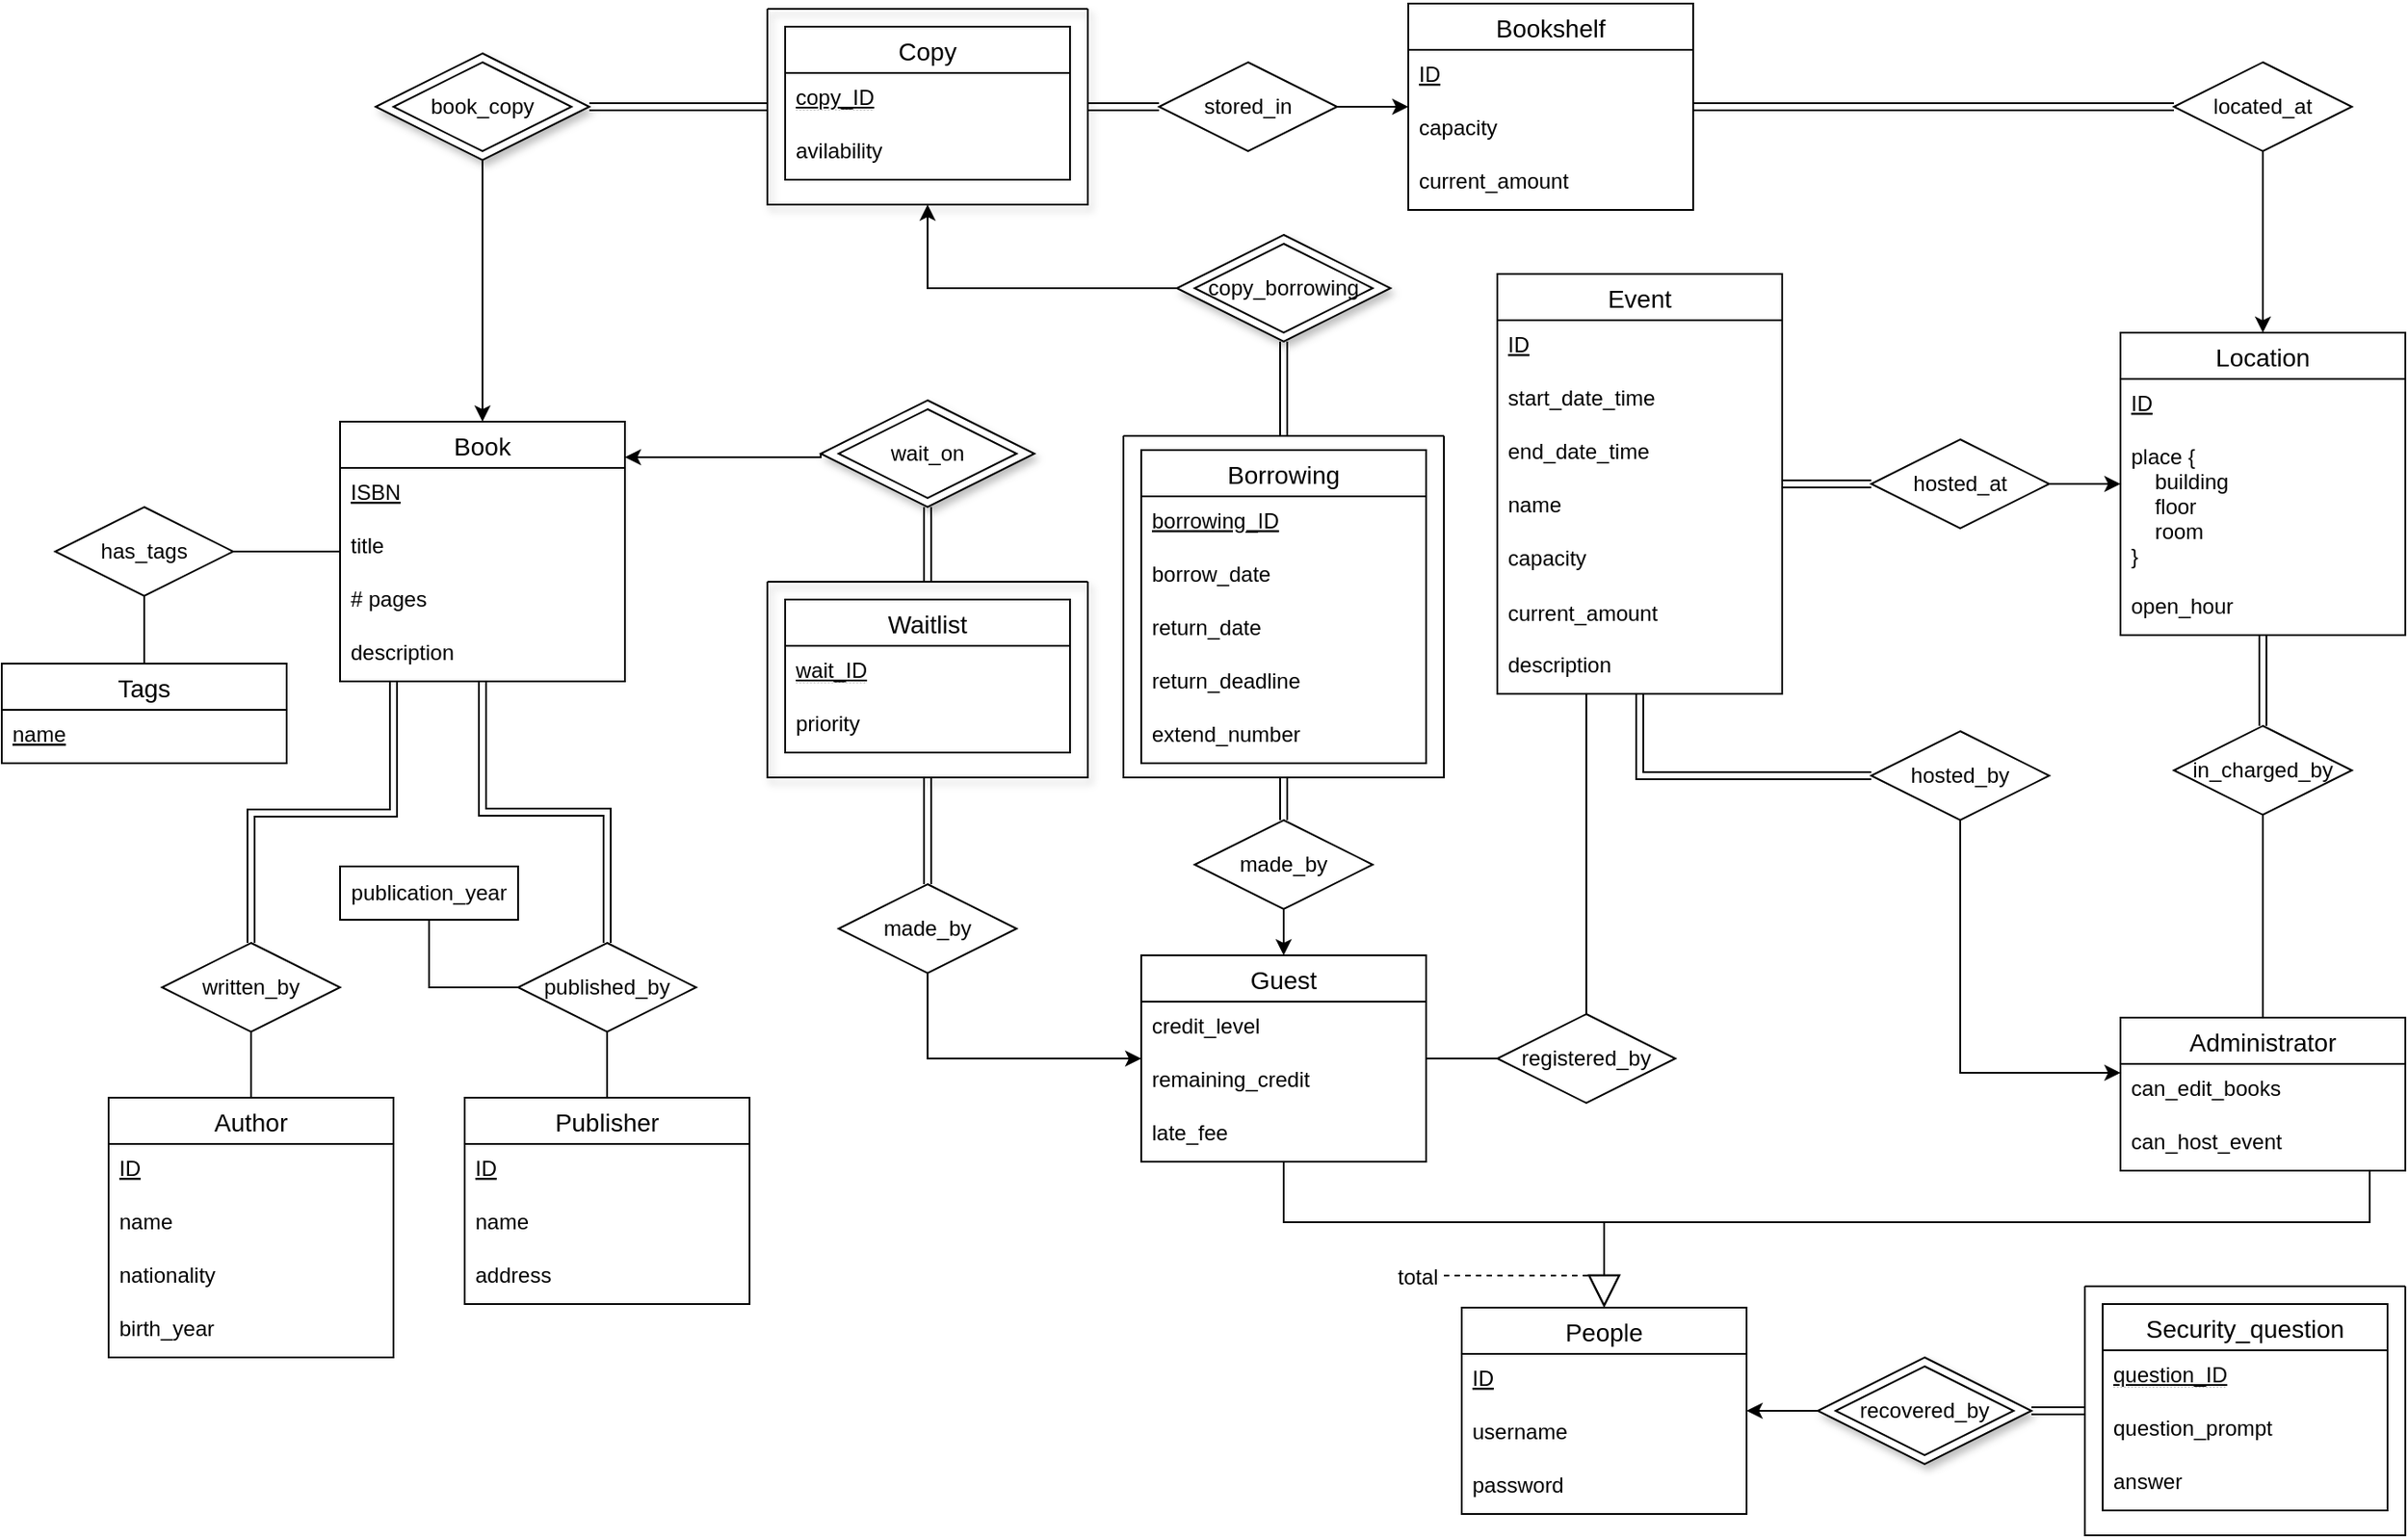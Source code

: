 <mxfile>
    <diagram id="R2lEEEUBdFMjLlhIrx00" name="Page-1">
        <mxGraphModel dx="2066" dy="820" grid="1" gridSize="10" guides="1" tooltips="1" connect="1" arrows="1" fold="1" page="1" pageScale="1" pageWidth="850" pageHeight="1100" math="0" shadow="0" extFonts="Permanent Marker^https://fonts.googleapis.com/css?family=Permanent+Marker">
            <root>
                <mxCell id="0"/>
                <mxCell id="1" parent="0"/>
                <mxCell id="3pUokIxNdo1e3XjNeTQa-15" value="" style="rhombus;whiteSpace=wrap;html=1;shadow=1;" parent="1" vertex="1">
                    <mxGeometry x="-30" y="298" width="120" height="60" as="geometry"/>
                </mxCell>
                <mxCell id="3pUokIxNdo1e3XjNeTQa-14" value="" style="rhombus;whiteSpace=wrap;html=1;shadow=1;" parent="1" vertex="1">
                    <mxGeometry x="170" y="205" width="120" height="60" as="geometry"/>
                </mxCell>
                <mxCell id="M0YwCfA4mjr5i9VfoFUj-1" value="Book" style="swimlane;fontStyle=0;childLayout=stackLayout;horizontal=1;startSize=26;horizontalStack=0;resizeParent=1;resizeParentMax=0;resizeLast=0;collapsible=1;marginBottom=0;align=center;fontSize=14;" parent="1" vertex="1">
                    <mxGeometry x="-300" y="310" width="160" height="146" as="geometry"/>
                </mxCell>
                <mxCell id="M0YwCfA4mjr5i9VfoFUj-2" value="ISBN" style="text;strokeColor=none;fillColor=none;spacingLeft=4;spacingRight=4;overflow=hidden;rotatable=0;points=[[0,0.5],[1,0.5]];portConstraint=eastwest;fontSize=12;fontStyle=4" parent="M0YwCfA4mjr5i9VfoFUj-1" vertex="1">
                    <mxGeometry y="26" width="160" height="30" as="geometry"/>
                </mxCell>
                <mxCell id="M0YwCfA4mjr5i9VfoFUj-3" value="title" style="text;strokeColor=none;fillColor=none;spacingLeft=4;spacingRight=4;overflow=hidden;rotatable=0;points=[[0,0.5],[1,0.5]];portConstraint=eastwest;fontSize=12;" parent="M0YwCfA4mjr5i9VfoFUj-1" vertex="1">
                    <mxGeometry y="56" width="160" height="30" as="geometry"/>
                </mxCell>
                <mxCell id="6Vq29FL__fgsb-6oe8JI-12" value="# pages" style="text;strokeColor=none;fillColor=none;spacingLeft=4;spacingRight=4;overflow=hidden;rotatable=0;points=[[0,0.5],[1,0.5]];portConstraint=eastwest;fontSize=12;" parent="M0YwCfA4mjr5i9VfoFUj-1" vertex="1">
                    <mxGeometry y="86" width="160" height="30" as="geometry"/>
                </mxCell>
                <mxCell id="3pUokIxNdo1e3XjNeTQa-11" value="description" style="text;strokeColor=none;fillColor=none;spacingLeft=4;spacingRight=4;overflow=hidden;rotatable=0;points=[[0,0.5],[1,0.5]];portConstraint=eastwest;fontSize=12;" parent="M0YwCfA4mjr5i9VfoFUj-1" vertex="1">
                    <mxGeometry y="116" width="160" height="30" as="geometry"/>
                </mxCell>
                <mxCell id="M0YwCfA4mjr5i9VfoFUj-5" value="Bookshelf" style="swimlane;fontStyle=0;childLayout=stackLayout;horizontal=1;startSize=26;horizontalStack=0;resizeParent=1;resizeParentMax=0;resizeLast=0;collapsible=1;marginBottom=0;align=center;fontSize=14;" parent="1" vertex="1">
                    <mxGeometry x="300" y="75" width="160" height="116" as="geometry"/>
                </mxCell>
                <mxCell id="M0YwCfA4mjr5i9VfoFUj-6" value="ID" style="text;strokeColor=none;fillColor=none;spacingLeft=4;spacingRight=4;overflow=hidden;rotatable=0;points=[[0,0.5],[1,0.5]];portConstraint=eastwest;fontSize=12;fontStyle=4" parent="M0YwCfA4mjr5i9VfoFUj-5" vertex="1">
                    <mxGeometry y="26" width="160" height="30" as="geometry"/>
                </mxCell>
                <mxCell id="M0YwCfA4mjr5i9VfoFUj-8" value="capacity" style="text;strokeColor=none;fillColor=none;spacingLeft=4;spacingRight=4;overflow=hidden;rotatable=0;points=[[0,0.5],[1,0.5]];portConstraint=eastwest;fontSize=12;" parent="M0YwCfA4mjr5i9VfoFUj-5" vertex="1">
                    <mxGeometry y="56" width="160" height="30" as="geometry"/>
                </mxCell>
                <mxCell id="RutCKX_S9ad8p6_v9QBn-16" value="current_amount" style="text;strokeColor=none;fillColor=none;spacingLeft=4;spacingRight=4;overflow=hidden;rotatable=0;points=[[0,0.5],[1,0.5]];portConstraint=eastwest;fontSize=12;" parent="M0YwCfA4mjr5i9VfoFUj-5" vertex="1">
                    <mxGeometry y="86" width="160" height="30" as="geometry"/>
                </mxCell>
                <mxCell id="M0YwCfA4mjr5i9VfoFUj-9" value="Location" style="swimlane;fontStyle=0;childLayout=stackLayout;horizontal=1;startSize=26;horizontalStack=0;resizeParent=1;resizeParentMax=0;resizeLast=0;collapsible=1;marginBottom=0;align=center;fontSize=14;" parent="1" vertex="1">
                    <mxGeometry x="700" y="260" width="160" height="170" as="geometry"/>
                </mxCell>
                <mxCell id="M0YwCfA4mjr5i9VfoFUj-11" value="ID" style="text;strokeColor=none;fillColor=none;spacingLeft=4;spacingRight=4;overflow=hidden;rotatable=0;points=[[0,0.5],[1,0.5]];portConstraint=eastwest;fontSize=12;fontStyle=4" parent="M0YwCfA4mjr5i9VfoFUj-9" vertex="1">
                    <mxGeometry y="26" width="160" height="30" as="geometry"/>
                </mxCell>
                <mxCell id="2" value="place {&#10;    building&#10;    floor&#10;    room&#10;}" style="text;strokeColor=none;fillColor=none;spacingLeft=4;spacingRight=4;overflow=hidden;rotatable=0;points=[[0,0.5],[1,0.5]];portConstraint=eastwest;fontSize=12;fontStyle=0" vertex="1" parent="M0YwCfA4mjr5i9VfoFUj-9">
                    <mxGeometry y="56" width="160" height="84" as="geometry"/>
                </mxCell>
                <mxCell id="m7qZ3WIpsGeV1RLe8qS_-42" value="open_hour" style="text;strokeColor=none;fillColor=none;spacingLeft=4;spacingRight=4;overflow=hidden;rotatable=0;points=[[0,0.5],[1,0.5]];portConstraint=eastwest;fontSize=12;fontStyle=0" parent="M0YwCfA4mjr5i9VfoFUj-9" vertex="1">
                    <mxGeometry y="140" width="160" height="30" as="geometry"/>
                </mxCell>
                <mxCell id="M0YwCfA4mjr5i9VfoFUj-31" style="edgeStyle=orthogonalEdgeStyle;shape=link;rounded=0;orthogonalLoop=1;jettySize=auto;html=1;exitX=0;exitY=0.5;exitDx=0;exitDy=0;" parent="1" source="M0YwCfA4mjr5i9VfoFUj-13" target="6Vq29FL__fgsb-6oe8JI-7" edge="1">
                    <mxGeometry relative="1" as="geometry">
                        <mxPoint x="220" y="-20" as="targetPoint"/>
                    </mxGeometry>
                </mxCell>
                <mxCell id="M0YwCfA4mjr5i9VfoFUj-72" style="edgeStyle=orthogonalEdgeStyle;rounded=0;orthogonalLoop=1;jettySize=auto;html=1;exitX=1;exitY=0.5;exitDx=0;exitDy=0;" parent="1" source="M0YwCfA4mjr5i9VfoFUj-13" target="M0YwCfA4mjr5i9VfoFUj-5" edge="1">
                    <mxGeometry relative="1" as="geometry"/>
                </mxCell>
                <mxCell id="M0YwCfA4mjr5i9VfoFUj-13" value="stored_in" style="rhombus;whiteSpace=wrap;html=1;" parent="1" vertex="1">
                    <mxGeometry x="160" y="108" width="100" height="50" as="geometry"/>
                </mxCell>
                <mxCell id="M0YwCfA4mjr5i9VfoFUj-33" style="edgeStyle=orthogonalEdgeStyle;rounded=0;orthogonalLoop=1;jettySize=auto;html=1;exitX=0;exitY=0.5;exitDx=0;exitDy=0;shape=link;" parent="1" source="M0YwCfA4mjr5i9VfoFUj-14" target="M0YwCfA4mjr5i9VfoFUj-5" edge="1">
                    <mxGeometry relative="1" as="geometry"/>
                </mxCell>
                <mxCell id="M0YwCfA4mjr5i9VfoFUj-73" style="edgeStyle=orthogonalEdgeStyle;rounded=0;orthogonalLoop=1;jettySize=auto;html=1;exitX=0.5;exitY=1;exitDx=0;exitDy=0;" parent="1" source="M0YwCfA4mjr5i9VfoFUj-14" target="M0YwCfA4mjr5i9VfoFUj-9" edge="1">
                    <mxGeometry relative="1" as="geometry">
                        <mxPoint x="590" y="123" as="targetPoint"/>
                    </mxGeometry>
                </mxCell>
                <mxCell id="M0YwCfA4mjr5i9VfoFUj-14" value="located_at" style="rhombus;whiteSpace=wrap;html=1;" parent="1" vertex="1">
                    <mxGeometry x="730" y="108" width="100" height="50" as="geometry"/>
                </mxCell>
                <mxCell id="M0YwCfA4mjr5i9VfoFUj-15" value="Author" style="swimlane;fontStyle=0;childLayout=stackLayout;horizontal=1;startSize=26;horizontalStack=0;resizeParent=1;resizeParentMax=0;resizeLast=0;collapsible=1;marginBottom=0;align=center;fontSize=14;" parent="1" vertex="1">
                    <mxGeometry x="-430" y="690" width="160" height="146" as="geometry"/>
                </mxCell>
                <mxCell id="M0YwCfA4mjr5i9VfoFUj-16" value="ID" style="text;strokeColor=none;fillColor=none;spacingLeft=4;spacingRight=4;overflow=hidden;rotatable=0;points=[[0,0.5],[1,0.5]];portConstraint=eastwest;fontSize=12;fontStyle=4" parent="M0YwCfA4mjr5i9VfoFUj-15" vertex="1">
                    <mxGeometry y="26" width="160" height="30" as="geometry"/>
                </mxCell>
                <mxCell id="M0YwCfA4mjr5i9VfoFUj-17" value="name" style="text;strokeColor=none;fillColor=none;spacingLeft=4;spacingRight=4;overflow=hidden;rotatable=0;points=[[0,0.5],[1,0.5]];portConstraint=eastwest;fontSize=12;" parent="M0YwCfA4mjr5i9VfoFUj-15" vertex="1">
                    <mxGeometry y="56" width="160" height="30" as="geometry"/>
                </mxCell>
                <mxCell id="M0YwCfA4mjr5i9VfoFUj-18" value="nationality" style="text;strokeColor=none;fillColor=none;spacingLeft=4;spacingRight=4;overflow=hidden;rotatable=0;points=[[0,0.5],[1,0.5]];portConstraint=eastwest;fontSize=12;" parent="M0YwCfA4mjr5i9VfoFUj-15" vertex="1">
                    <mxGeometry y="86" width="160" height="30" as="geometry"/>
                </mxCell>
                <mxCell id="M0YwCfA4mjr5i9VfoFUj-23" value="birth_year" style="text;strokeColor=none;fillColor=none;spacingLeft=4;spacingRight=4;overflow=hidden;rotatable=0;points=[[0,0.5],[1,0.5]];portConstraint=eastwest;fontSize=12;" parent="M0YwCfA4mjr5i9VfoFUj-15" vertex="1">
                    <mxGeometry y="116" width="160" height="30" as="geometry"/>
                </mxCell>
                <mxCell id="M0YwCfA4mjr5i9VfoFUj-19" value="Publisher" style="swimlane;fontStyle=0;childLayout=stackLayout;horizontal=1;startSize=26;horizontalStack=0;resizeParent=1;resizeParentMax=0;resizeLast=0;collapsible=1;marginBottom=0;align=center;fontSize=14;" parent="1" vertex="1">
                    <mxGeometry x="-230" y="690" width="160" height="116" as="geometry"/>
                </mxCell>
                <mxCell id="M0YwCfA4mjr5i9VfoFUj-20" value="ID" style="text;strokeColor=none;fillColor=none;spacingLeft=4;spacingRight=4;overflow=hidden;rotatable=0;points=[[0,0.5],[1,0.5]];portConstraint=eastwest;fontSize=12;fontStyle=4" parent="M0YwCfA4mjr5i9VfoFUj-19" vertex="1">
                    <mxGeometry y="26" width="160" height="30" as="geometry"/>
                </mxCell>
                <mxCell id="M0YwCfA4mjr5i9VfoFUj-21" value="name" style="text;strokeColor=none;fillColor=none;spacingLeft=4;spacingRight=4;overflow=hidden;rotatable=0;points=[[0,0.5],[1,0.5]];portConstraint=eastwest;fontSize=12;" parent="M0YwCfA4mjr5i9VfoFUj-19" vertex="1">
                    <mxGeometry y="56" width="160" height="30" as="geometry"/>
                </mxCell>
                <mxCell id="M0YwCfA4mjr5i9VfoFUj-22" value="address" style="text;strokeColor=none;fillColor=none;spacingLeft=4;spacingRight=4;overflow=hidden;rotatable=0;points=[[0,0.5],[1,0.5]];portConstraint=eastwest;fontSize=12;" parent="M0YwCfA4mjr5i9VfoFUj-19" vertex="1">
                    <mxGeometry y="86" width="160" height="30" as="geometry"/>
                </mxCell>
                <mxCell id="M0YwCfA4mjr5i9VfoFUj-26" style="edgeStyle=orthogonalEdgeStyle;rounded=0;orthogonalLoop=1;jettySize=auto;html=1;exitX=0.5;exitY=0;exitDx=0;exitDy=0;shape=link;" parent="1" source="M0YwCfA4mjr5i9VfoFUj-24" target="M0YwCfA4mjr5i9VfoFUj-1" edge="1">
                    <mxGeometry relative="1" as="geometry">
                        <Array as="points">
                            <mxPoint x="-350" y="530"/>
                            <mxPoint x="-270" y="530"/>
                        </Array>
                    </mxGeometry>
                </mxCell>
                <mxCell id="M0YwCfA4mjr5i9VfoFUj-24" value="written_by" style="rhombus;whiteSpace=wrap;html=1;" parent="1" vertex="1">
                    <mxGeometry x="-400" y="603" width="100" height="50" as="geometry"/>
                </mxCell>
                <mxCell id="M0YwCfA4mjr5i9VfoFUj-28" style="edgeStyle=orthogonalEdgeStyle;rounded=0;orthogonalLoop=1;jettySize=auto;html=1;shape=link;" parent="1" source="M0YwCfA4mjr5i9VfoFUj-25" target="M0YwCfA4mjr5i9VfoFUj-1" edge="1">
                    <mxGeometry relative="1" as="geometry"/>
                </mxCell>
                <mxCell id="M0YwCfA4mjr5i9VfoFUj-25" value="published_by" style="rhombus;whiteSpace=wrap;html=1;" parent="1" vertex="1">
                    <mxGeometry x="-200" y="603" width="100" height="50" as="geometry"/>
                </mxCell>
                <mxCell id="M0YwCfA4mjr5i9VfoFUj-44" value="Guest" style="swimlane;fontStyle=0;childLayout=stackLayout;horizontal=1;startSize=26;horizontalStack=0;resizeParent=1;resizeParentMax=0;resizeLast=0;collapsible=1;marginBottom=0;align=center;fontSize=14;" parent="1" vertex="1">
                    <mxGeometry x="150" y="610" width="160" height="116" as="geometry"/>
                </mxCell>
                <mxCell id="M0YwCfA4mjr5i9VfoFUj-45" value="credit_level" style="text;strokeColor=none;fillColor=none;spacingLeft=4;spacingRight=4;overflow=hidden;rotatable=0;points=[[0,0.5],[1,0.5]];portConstraint=eastwest;fontSize=12;fontStyle=0" parent="M0YwCfA4mjr5i9VfoFUj-44" vertex="1">
                    <mxGeometry y="26" width="160" height="30" as="geometry"/>
                </mxCell>
                <mxCell id="6Vq29FL__fgsb-6oe8JI-16" value="remaining_credit" style="text;strokeColor=none;fillColor=none;spacingLeft=4;spacingRight=4;overflow=hidden;rotatable=0;points=[[0,0.5],[1,0.5]];portConstraint=eastwest;fontSize=12;" parent="M0YwCfA4mjr5i9VfoFUj-44" vertex="1">
                    <mxGeometry y="56" width="160" height="30" as="geometry"/>
                </mxCell>
                <mxCell id="m7qZ3WIpsGeV1RLe8qS_-4" value="late_fee" style="text;strokeColor=none;fillColor=none;spacingLeft=4;spacingRight=4;overflow=hidden;rotatable=0;points=[[0,0.5],[1,0.5]];portConstraint=eastwest;fontSize=12;" parent="M0YwCfA4mjr5i9VfoFUj-44" vertex="1">
                    <mxGeometry y="86" width="160" height="30" as="geometry"/>
                </mxCell>
                <mxCell id="M0YwCfA4mjr5i9VfoFUj-52" value="People" style="swimlane;fontStyle=0;childLayout=stackLayout;horizontal=1;startSize=26;horizontalStack=0;resizeParent=1;resizeParentMax=0;resizeLast=0;collapsible=1;marginBottom=0;align=center;fontSize=14;" parent="1" vertex="1">
                    <mxGeometry x="330" y="808" width="160" height="116" as="geometry"/>
                </mxCell>
                <mxCell id="M0YwCfA4mjr5i9VfoFUj-53" value="ID" style="text;strokeColor=none;fillColor=none;spacingLeft=4;spacingRight=4;overflow=hidden;rotatable=0;points=[[0,0.5],[1,0.5]];portConstraint=eastwest;fontSize=12;fontStyle=4" parent="M0YwCfA4mjr5i9VfoFUj-52" vertex="1">
                    <mxGeometry y="26" width="160" height="30" as="geometry"/>
                </mxCell>
                <mxCell id="m7qZ3WIpsGeV1RLe8qS_-3" value="username" style="text;strokeColor=none;fillColor=none;spacingLeft=4;spacingRight=4;overflow=hidden;rotatable=0;points=[[0,0.5],[1,0.5]];portConstraint=eastwest;fontSize=12;fontStyle=0" parent="M0YwCfA4mjr5i9VfoFUj-52" vertex="1">
                    <mxGeometry y="56" width="160" height="30" as="geometry"/>
                </mxCell>
                <mxCell id="m7qZ3WIpsGeV1RLe8qS_-9" value="password" style="text;strokeColor=none;fillColor=none;spacingLeft=4;spacingRight=4;overflow=hidden;rotatable=0;points=[[0,0.5],[1,0.5]];portConstraint=eastwest;fontSize=12;fontStyle=0" parent="M0YwCfA4mjr5i9VfoFUj-52" vertex="1">
                    <mxGeometry y="86" width="160" height="30" as="geometry"/>
                </mxCell>
                <mxCell id="M0YwCfA4mjr5i9VfoFUj-56" value="Administrator" style="swimlane;fontStyle=0;childLayout=stackLayout;horizontal=1;startSize=26;horizontalStack=0;resizeParent=1;resizeParentMax=0;resizeLast=0;collapsible=1;marginBottom=0;align=center;fontSize=14;" parent="1" vertex="1">
                    <mxGeometry x="700" y="645" width="160" height="86" as="geometry"/>
                </mxCell>
                <mxCell id="m7qZ3WIpsGeV1RLe8qS_-21" value="can_edit_books" style="text;strokeColor=none;fillColor=none;spacingLeft=4;spacingRight=4;overflow=hidden;rotatable=0;points=[[0,0.5],[1,0.5]];portConstraint=eastwest;fontSize=12;" parent="M0YwCfA4mjr5i9VfoFUj-56" vertex="1">
                    <mxGeometry y="26" width="160" height="30" as="geometry"/>
                </mxCell>
                <mxCell id="m7qZ3WIpsGeV1RLe8qS_-43" value="can_host_event" style="text;strokeColor=none;fillColor=none;spacingLeft=4;spacingRight=4;overflow=hidden;rotatable=0;points=[[0,0.5],[1,0.5]];portConstraint=eastwest;fontSize=12;" parent="M0YwCfA4mjr5i9VfoFUj-56" vertex="1">
                    <mxGeometry y="56" width="160" height="30" as="geometry"/>
                </mxCell>
                <mxCell id="M0YwCfA4mjr5i9VfoFUj-63" value="" style="endArrow=none;html=1;rounded=0;" parent="1" source="M0YwCfA4mjr5i9VfoFUj-15" target="M0YwCfA4mjr5i9VfoFUj-24" edge="1">
                    <mxGeometry width="50" height="50" relative="1" as="geometry">
                        <mxPoint x="-430" y="740" as="sourcePoint"/>
                        <mxPoint x="-380" y="690" as="targetPoint"/>
                    </mxGeometry>
                </mxCell>
                <mxCell id="M0YwCfA4mjr5i9VfoFUj-64" value="" style="endArrow=none;html=1;rounded=0;" parent="1" source="M0YwCfA4mjr5i9VfoFUj-19" target="M0YwCfA4mjr5i9VfoFUj-25" edge="1">
                    <mxGeometry width="50" height="50" relative="1" as="geometry">
                        <mxPoint x="-490" y="687" as="sourcePoint"/>
                        <mxPoint x="-440" y="637" as="targetPoint"/>
                    </mxGeometry>
                </mxCell>
                <mxCell id="M0YwCfA4mjr5i9VfoFUj-76" value="" style="endArrow=block;endSize=16;endFill=0;html=1;rounded=0;edgeStyle=orthogonalEdgeStyle;" parent="1" source="M0YwCfA4mjr5i9VfoFUj-44" target="M0YwCfA4mjr5i9VfoFUj-52" edge="1">
                    <mxGeometry width="160" relative="1" as="geometry">
                        <mxPoint x="-35" y="708" as="sourcePoint"/>
                        <mxPoint x="125" y="708" as="targetPoint"/>
                        <Array as="points">
                            <mxPoint x="230" y="760"/>
                            <mxPoint x="410" y="760"/>
                        </Array>
                    </mxGeometry>
                </mxCell>
                <mxCell id="M0YwCfA4mjr5i9VfoFUj-77" value="" style="endArrow=block;endSize=16;endFill=0;html=1;rounded=0;edgeStyle=orthogonalEdgeStyle;" parent="1" source="M0YwCfA4mjr5i9VfoFUj-56" target="M0YwCfA4mjr5i9VfoFUj-52" edge="1">
                    <mxGeometry width="160" relative="1" as="geometry">
                        <mxPoint x="115" y="788" as="sourcePoint"/>
                        <mxPoint x="215" y="704" as="targetPoint"/>
                        <Array as="points">
                            <mxPoint x="840" y="760"/>
                            <mxPoint x="410" y="760"/>
                        </Array>
                    </mxGeometry>
                </mxCell>
                <mxCell id="M0YwCfA4mjr5i9VfoFUj-84" value="Borrowing" style="swimlane;fontStyle=0;childLayout=stackLayout;horizontal=1;startSize=26;horizontalStack=0;resizeParent=1;resizeParentMax=0;resizeLast=0;collapsible=1;marginBottom=0;align=center;fontSize=14;" parent="1" vertex="1">
                    <mxGeometry x="150" y="326" width="160" height="176" as="geometry"/>
                </mxCell>
                <mxCell id="M0YwCfA4mjr5i9VfoFUj-85" value="borrowing_ID" style="text;strokeColor=none;fillColor=none;spacingLeft=4;spacingRight=4;overflow=hidden;rotatable=0;points=[[0,0.5],[1,0.5]];portConstraint=eastwest;fontSize=12;fontStyle=4" parent="M0YwCfA4mjr5i9VfoFUj-84" vertex="1">
                    <mxGeometry y="26" width="160" height="30" as="geometry"/>
                </mxCell>
                <mxCell id="M0YwCfA4mjr5i9VfoFUj-86" value="borrow_date" style="text;strokeColor=none;fillColor=none;spacingLeft=4;spacingRight=4;overflow=hidden;rotatable=0;points=[[0,0.5],[1,0.5]];portConstraint=eastwest;fontSize=12;" parent="M0YwCfA4mjr5i9VfoFUj-84" vertex="1">
                    <mxGeometry y="56" width="160" height="30" as="geometry"/>
                </mxCell>
                <mxCell id="M0YwCfA4mjr5i9VfoFUj-108" value="return_date" style="text;strokeColor=none;fillColor=none;spacingLeft=4;spacingRight=4;overflow=hidden;rotatable=0;points=[[0,0.5],[1,0.5]];portConstraint=eastwest;fontSize=12;" parent="M0YwCfA4mjr5i9VfoFUj-84" vertex="1">
                    <mxGeometry y="86" width="160" height="30" as="geometry"/>
                </mxCell>
                <mxCell id="M0YwCfA4mjr5i9VfoFUj-109" value="return_deadline" style="text;strokeColor=none;fillColor=none;spacingLeft=4;spacingRight=4;overflow=hidden;rotatable=0;points=[[0,0.5],[1,0.5]];portConstraint=eastwest;fontSize=12;" parent="M0YwCfA4mjr5i9VfoFUj-84" vertex="1">
                    <mxGeometry y="116" width="160" height="30" as="geometry"/>
                </mxCell>
                <mxCell id="m7qZ3WIpsGeV1RLe8qS_-22" value="extend_number" style="text;strokeColor=none;fillColor=none;spacingLeft=4;spacingRight=4;overflow=hidden;rotatable=0;points=[[0,0.5],[1,0.5]];portConstraint=eastwest;fontSize=12;" parent="M0YwCfA4mjr5i9VfoFUj-84" vertex="1">
                    <mxGeometry y="146" width="160" height="30" as="geometry"/>
                </mxCell>
                <mxCell id="M0YwCfA4mjr5i9VfoFUj-88" style="edgeStyle=orthogonalEdgeStyle;rounded=0;orthogonalLoop=1;jettySize=auto;html=1;shape=link;" parent="1" source="M0YwCfA4mjr5i9VfoFUj-87" target="3pUokIxNdo1e3XjNeTQa-12" edge="1">
                    <mxGeometry relative="1" as="geometry"/>
                </mxCell>
                <mxCell id="M0YwCfA4mjr5i9VfoFUj-89" style="edgeStyle=orthogonalEdgeStyle;rounded=0;orthogonalLoop=1;jettySize=auto;html=1;exitX=0.5;exitY=1;exitDx=0;exitDy=0;" parent="1" source="M0YwCfA4mjr5i9VfoFUj-87" target="M0YwCfA4mjr5i9VfoFUj-44" edge="1">
                    <mxGeometry relative="1" as="geometry">
                        <mxPoint x="230" y="618" as="sourcePoint"/>
                        <Array as="points"/>
                    </mxGeometry>
                </mxCell>
                <mxCell id="M0YwCfA4mjr5i9VfoFUj-87" value="made_by" style="rhombus;whiteSpace=wrap;html=1;" parent="1" vertex="1">
                    <mxGeometry x="180" y="534" width="100" height="50" as="geometry"/>
                </mxCell>
                <mxCell id="M0YwCfA4mjr5i9VfoFUj-91" style="edgeStyle=orthogonalEdgeStyle;shape=link;rounded=0;orthogonalLoop=1;jettySize=auto;html=1;" parent="1" source="3pUokIxNdo1e3XjNeTQa-14" target="3pUokIxNdo1e3XjNeTQa-12" edge="1">
                    <mxGeometry relative="1" as="geometry"/>
                </mxCell>
                <mxCell id="M0YwCfA4mjr5i9VfoFUj-90" value="copy_borrowing" style="rhombus;whiteSpace=wrap;html=1;" parent="1" vertex="1">
                    <mxGeometry x="180" y="210" width="100" height="50" as="geometry"/>
                </mxCell>
                <mxCell id="M0YwCfA4mjr5i9VfoFUj-94" value="" style="endArrow=none;html=1;rounded=0;edgeStyle=orthogonalEdgeStyle;startArrow=classic;startFill=1;" parent="1" source="6Vq29FL__fgsb-6oe8JI-7" target="3pUokIxNdo1e3XjNeTQa-14" edge="1">
                    <mxGeometry width="50" height="50" relative="1" as="geometry">
                        <mxPoint x="130" y="470" as="sourcePoint"/>
                        <mxPoint x="190" y="430" as="targetPoint"/>
                        <Array as="points">
                            <mxPoint x="30" y="235"/>
                        </Array>
                    </mxGeometry>
                </mxCell>
                <mxCell id="RutCKX_S9ad8p6_v9QBn-1" value="Tags" style="swimlane;fontStyle=0;childLayout=stackLayout;horizontal=1;startSize=26;horizontalStack=0;resizeParent=1;resizeParentMax=0;resizeLast=0;collapsible=1;marginBottom=0;align=center;fontSize=14;" parent="1" vertex="1">
                    <mxGeometry x="-490" y="446" width="160" height="56" as="geometry"/>
                </mxCell>
                <mxCell id="RutCKX_S9ad8p6_v9QBn-2" value="name" style="text;strokeColor=none;fillColor=none;spacingLeft=4;spacingRight=4;overflow=hidden;rotatable=0;points=[[0,0.5],[1,0.5]];portConstraint=eastwest;fontSize=12;fontStyle=4" parent="RutCKX_S9ad8p6_v9QBn-1" vertex="1">
                    <mxGeometry y="26" width="160" height="30" as="geometry"/>
                </mxCell>
                <mxCell id="RutCKX_S9ad8p6_v9QBn-7" value="has_tags" style="rhombus;whiteSpace=wrap;html=1;" parent="1" vertex="1">
                    <mxGeometry x="-460" y="358" width="100" height="50" as="geometry"/>
                </mxCell>
                <mxCell id="RutCKX_S9ad8p6_v9QBn-8" value="" style="endArrow=none;html=1;rounded=0;edgeStyle=orthogonalEdgeStyle;" parent="1" source="M0YwCfA4mjr5i9VfoFUj-1" target="RutCKX_S9ad8p6_v9QBn-7" edge="1">
                    <mxGeometry width="50" height="50" relative="1" as="geometry">
                        <mxPoint x="-560" y="163" as="sourcePoint"/>
                        <mxPoint x="-520" y="163" as="targetPoint"/>
                    </mxGeometry>
                </mxCell>
                <mxCell id="RutCKX_S9ad8p6_v9QBn-9" value="" style="endArrow=none;html=1;rounded=0;exitX=0.5;exitY=1;exitDx=0;exitDy=0;edgeStyle=orthogonalEdgeStyle;" parent="1" source="RutCKX_S9ad8p6_v9QBn-7" target="RutCKX_S9ad8p6_v9QBn-1" edge="1">
                    <mxGeometry width="50" height="50" relative="1" as="geometry">
                        <mxPoint x="-690" y="380" as="sourcePoint"/>
                        <mxPoint x="-650" y="380" as="targetPoint"/>
                    </mxGeometry>
                </mxCell>
                <mxCell id="6Vq29FL__fgsb-6oe8JI-1" value="Copy" style="swimlane;fontStyle=0;childLayout=stackLayout;horizontal=1;startSize=26;horizontalStack=0;resizeParent=1;resizeParentMax=0;resizeLast=0;collapsible=1;marginBottom=0;align=center;fontSize=14;" parent="1" vertex="1">
                    <mxGeometry x="-50" y="88" width="160" height="86" as="geometry"/>
                </mxCell>
                <mxCell id="6Vq29FL__fgsb-6oe8JI-2" value="&lt;u style=&quot;text-decoration:underline dotted;text-underline-position:under&quot;&gt;copy_ID&lt;/u&gt;" style="text;strokeColor=none;fillColor=none;spacingLeft=4;spacingRight=4;overflow=hidden;rotatable=0;points=[[0,0.5],[1,0.5]];portConstraint=eastwest;fontSize=12;fontStyle=4;html=1;" parent="6Vq29FL__fgsb-6oe8JI-1" vertex="1">
                    <mxGeometry y="26" width="160" height="30" as="geometry"/>
                </mxCell>
                <mxCell id="6Vq29FL__fgsb-6oe8JI-6" value="avilability" style="text;strokeColor=none;fillColor=none;spacingLeft=4;spacingRight=4;overflow=hidden;rotatable=0;points=[[0,0.5],[1,0.5]];portConstraint=eastwest;fontSize=12;" parent="6Vq29FL__fgsb-6oe8JI-1" vertex="1">
                    <mxGeometry y="56" width="160" height="30" as="geometry"/>
                </mxCell>
                <mxCell id="6Vq29FL__fgsb-6oe8JI-7" value="" style="swimlane;startSize=0;shadow=1;" parent="1" vertex="1">
                    <mxGeometry x="-60" y="78" width="180" height="110" as="geometry">
                        <mxRectangle x="710" y="550" width="50" height="40" as="alternateBounds"/>
                    </mxGeometry>
                </mxCell>
                <mxCell id="6Vq29FL__fgsb-6oe8JI-10" style="edgeStyle=orthogonalEdgeStyle;rounded=0;orthogonalLoop=1;jettySize=auto;html=1;exitX=1;exitY=0.5;exitDx=0;exitDy=0;shape=link;" parent="1" source="6Vq29FL__fgsb-6oe8JI-8" target="6Vq29FL__fgsb-6oe8JI-7" edge="1">
                    <mxGeometry relative="1" as="geometry"/>
                </mxCell>
                <mxCell id="6Vq29FL__fgsb-6oe8JI-11" style="edgeStyle=orthogonalEdgeStyle;rounded=0;orthogonalLoop=1;jettySize=auto;html=1;exitX=0.5;exitY=1;exitDx=0;exitDy=0;" parent="1" source="6Vq29FL__fgsb-6oe8JI-8" target="M0YwCfA4mjr5i9VfoFUj-1" edge="1">
                    <mxGeometry relative="1" as="geometry">
                        <mxPoint x="-10" y="469" as="targetPoint"/>
                        <Array as="points">
                            <mxPoint x="-220" y="270"/>
                            <mxPoint x="-220" y="270"/>
                        </Array>
                    </mxGeometry>
                </mxCell>
                <mxCell id="6Vq29FL__fgsb-6oe8JI-8" value="" style="rhombus;whiteSpace=wrap;html=1;shadow=1;" parent="1" vertex="1">
                    <mxGeometry x="-280" y="103" width="120" height="60" as="geometry"/>
                </mxCell>
                <mxCell id="6Vq29FL__fgsb-6oe8JI-9" value="book_copy" style="rhombus;whiteSpace=wrap;html=1;" parent="1" vertex="1">
                    <mxGeometry x="-270" y="108" width="100" height="50" as="geometry"/>
                </mxCell>
                <mxCell id="6Vq29FL__fgsb-6oe8JI-13" value="publication_year" style="rounded=0;whiteSpace=wrap;html=1;" parent="1" vertex="1">
                    <mxGeometry x="-300" y="560" width="100" height="30" as="geometry"/>
                </mxCell>
                <mxCell id="6Vq29FL__fgsb-6oe8JI-15" value="" style="endArrow=none;html=1;rounded=0;edgeStyle=orthogonalEdgeStyle;entryX=0;entryY=0.5;entryDx=0;entryDy=0;" parent="1" source="6Vq29FL__fgsb-6oe8JI-13" target="M0YwCfA4mjr5i9VfoFUj-25" edge="1">
                    <mxGeometry width="50" height="50" relative="1" as="geometry">
                        <mxPoint x="-20" y="747" as="sourcePoint"/>
                        <mxPoint x="30" y="697" as="targetPoint"/>
                    </mxGeometry>
                </mxCell>
                <mxCell id="m7qZ3WIpsGeV1RLe8qS_-6" style="edgeStyle=orthogonalEdgeStyle;rounded=0;orthogonalLoop=1;jettySize=auto;html=1;exitX=0.5;exitY=0;exitDx=0;exitDy=0;shape=link;" parent="1" source="m7qZ3WIpsGeV1RLe8qS_-5" target="M0YwCfA4mjr5i9VfoFUj-9" edge="1">
                    <mxGeometry relative="1" as="geometry"/>
                </mxCell>
                <mxCell id="m7qZ3WIpsGeV1RLe8qS_-7" style="edgeStyle=orthogonalEdgeStyle;rounded=0;orthogonalLoop=1;jettySize=auto;html=1;exitX=0.5;exitY=1;exitDx=0;exitDy=0;endArrow=none;endFill=0;" parent="1" source="m7qZ3WIpsGeV1RLe8qS_-5" target="M0YwCfA4mjr5i9VfoFUj-56" edge="1">
                    <mxGeometry relative="1" as="geometry">
                        <Array as="points">
                            <mxPoint x="780" y="623"/>
                            <mxPoint x="780" y="623"/>
                        </Array>
                    </mxGeometry>
                </mxCell>
                <mxCell id="m7qZ3WIpsGeV1RLe8qS_-5" value="in_charged_by" style="rhombus;whiteSpace=wrap;html=1;" parent="1" vertex="1">
                    <mxGeometry x="730" y="481" width="100" height="50" as="geometry"/>
                </mxCell>
                <mxCell id="m7qZ3WIpsGeV1RLe8qS_-53" style="edgeStyle=orthogonalEdgeStyle;shape=link;rounded=0;orthogonalLoop=1;jettySize=auto;html=1;exitX=0;exitY=0.5;exitDx=0;exitDy=0;endArrow=classic;endFill=1;" parent="1" source="m7qZ3WIpsGeV1RLe8qS_-45" target="m7qZ3WIpsGeV1RLe8qS_-33" edge="1">
                    <mxGeometry relative="1" as="geometry">
                        <mxPoint x="525.525" y="308.531" as="targetPoint"/>
                        <Array as="points"/>
                    </mxGeometry>
                </mxCell>
                <mxCell id="m7qZ3WIpsGeV1RLe8qS_-54" style="edgeStyle=orthogonalEdgeStyle;rounded=0;orthogonalLoop=1;jettySize=auto;html=1;endArrow=classic;endFill=1;exitX=1;exitY=0.5;exitDx=0;exitDy=0;" parent="1" source="m7qZ3WIpsGeV1RLe8qS_-45" target="M0YwCfA4mjr5i9VfoFUj-9" edge="1">
                    <mxGeometry relative="1" as="geometry">
                        <mxPoint x="640" y="348" as="sourcePoint"/>
                    </mxGeometry>
                </mxCell>
                <mxCell id="m7qZ3WIpsGeV1RLe8qS_-45" value="hosted_at" style="rhombus;whiteSpace=wrap;html=1;" parent="1" vertex="1">
                    <mxGeometry x="560" y="320" width="100" height="50" as="geometry"/>
                </mxCell>
                <mxCell id="m7qZ3WIpsGeV1RLe8qS_-47" style="edgeStyle=orthogonalEdgeStyle;rounded=0;orthogonalLoop=1;jettySize=auto;html=1;exitX=0.5;exitY=1;exitDx=0;exitDy=0;" parent="1" source="m7qZ3WIpsGeV1RLe8qS_-46" target="M0YwCfA4mjr5i9VfoFUj-56" edge="1">
                    <mxGeometry relative="1" as="geometry">
                        <Array as="points">
                            <mxPoint x="610" y="676"/>
                        </Array>
                    </mxGeometry>
                </mxCell>
                <mxCell id="m7qZ3WIpsGeV1RLe8qS_-49" style="edgeStyle=orthogonalEdgeStyle;rounded=0;orthogonalLoop=1;jettySize=auto;html=1;exitX=0;exitY=0.5;exitDx=0;exitDy=0;endArrow=classic;endFill=1;shape=link;" parent="1" source="m7qZ3WIpsGeV1RLe8qS_-46" target="m7qZ3WIpsGeV1RLe8qS_-33" edge="1">
                    <mxGeometry relative="1" as="geometry">
                        <mxPoint x="525" y="358.034" as="targetPoint"/>
                    </mxGeometry>
                </mxCell>
                <mxCell id="m7qZ3WIpsGeV1RLe8qS_-46" value="hosted_by" style="rhombus;whiteSpace=wrap;html=1;" parent="1" vertex="1">
                    <mxGeometry x="560" y="484" width="100" height="50" as="geometry"/>
                </mxCell>
                <mxCell id="m7qZ3WIpsGeV1RLe8qS_-56" style="edgeStyle=orthogonalEdgeStyle;rounded=0;orthogonalLoop=1;jettySize=auto;html=1;exitX=0;exitY=0.5;exitDx=0;exitDy=0;endArrow=none;endFill=0;" parent="1" source="m7qZ3WIpsGeV1RLe8qS_-55" target="M0YwCfA4mjr5i9VfoFUj-44" edge="1">
                    <mxGeometry relative="1" as="geometry"/>
                </mxCell>
                <mxCell id="m7qZ3WIpsGeV1RLe8qS_-57" style="edgeStyle=orthogonalEdgeStyle;rounded=0;orthogonalLoop=1;jettySize=auto;html=1;exitX=1;exitY=0.5;exitDx=0;exitDy=0;endArrow=none;endFill=0;" parent="1" source="m7qZ3WIpsGeV1RLe8qS_-55" target="m7qZ3WIpsGeV1RLe8qS_-33" edge="1">
                    <mxGeometry relative="1" as="geometry">
                        <Array as="points">
                            <mxPoint x="400" y="668"/>
                        </Array>
                        <mxPoint x="400" y="487.5" as="targetPoint"/>
                    </mxGeometry>
                </mxCell>
                <mxCell id="m7qZ3WIpsGeV1RLe8qS_-55" value="registered_by" style="rhombus;whiteSpace=wrap;html=1;" parent="1" vertex="1">
                    <mxGeometry x="350" y="643" width="100" height="50" as="geometry"/>
                </mxCell>
                <mxCell id="m7qZ3WIpsGeV1RLe8qS_-61" value="Security_question" style="swimlane;fontStyle=0;childLayout=stackLayout;horizontal=1;startSize=26;horizontalStack=0;resizeParent=1;resizeParentMax=0;resizeLast=0;collapsible=1;marginBottom=0;align=center;fontSize=14;" parent="1" vertex="1">
                    <mxGeometry x="690" y="806" width="160" height="116" as="geometry"/>
                </mxCell>
                <mxCell id="m7qZ3WIpsGeV1RLe8qS_-62" value="&lt;u style=&quot;text-decoration:underline dotted;text-underline-position:under&quot;&gt;question_ID&lt;/u&gt;" style="text;strokeColor=none;fillColor=none;spacingLeft=4;spacingRight=4;overflow=hidden;rotatable=0;points=[[0,0.5],[1,0.5]];portConstraint=eastwest;fontSize=12;fontStyle=4;html=1;" parent="m7qZ3WIpsGeV1RLe8qS_-61" vertex="1">
                    <mxGeometry y="26" width="160" height="30" as="geometry"/>
                </mxCell>
                <mxCell id="m7qZ3WIpsGeV1RLe8qS_-63" value="question_prompt" style="text;strokeColor=none;fillColor=none;spacingLeft=4;spacingRight=4;overflow=hidden;rotatable=0;points=[[0,0.5],[1,0.5]];portConstraint=eastwest;fontSize=12;fontStyle=0" parent="m7qZ3WIpsGeV1RLe8qS_-61" vertex="1">
                    <mxGeometry y="56" width="160" height="30" as="geometry"/>
                </mxCell>
                <mxCell id="m7qZ3WIpsGeV1RLe8qS_-64" value="answer" style="text;strokeColor=none;fillColor=none;spacingLeft=4;spacingRight=4;overflow=hidden;rotatable=0;points=[[0,0.5],[1,0.5]];portConstraint=eastwest;fontSize=12;fontStyle=0" parent="m7qZ3WIpsGeV1RLe8qS_-61" vertex="1">
                    <mxGeometry y="86" width="160" height="30" as="geometry"/>
                </mxCell>
                <mxCell id="m7qZ3WIpsGeV1RLe8qS_-77" style="edgeStyle=orthogonalEdgeStyle;rounded=0;sketch=0;orthogonalLoop=1;jettySize=auto;html=1;entryX=1;entryY=0.5;entryDx=0;entryDy=0;endArrow=none;endFill=0;shape=link;" parent="1" source="m7qZ3WIpsGeV1RLe8qS_-72" target="m7qZ3WIpsGeV1RLe8qS_-75" edge="1">
                    <mxGeometry relative="1" as="geometry"/>
                </mxCell>
                <mxCell id="m7qZ3WIpsGeV1RLe8qS_-72" value="" style="swimlane;startSize=0;" parent="1" vertex="1">
                    <mxGeometry x="680" y="796" width="180" height="140" as="geometry"/>
                </mxCell>
                <mxCell id="m7qZ3WIpsGeV1RLe8qS_-78" style="edgeStyle=orthogonalEdgeStyle;rounded=0;sketch=0;orthogonalLoop=1;jettySize=auto;html=1;exitX=0;exitY=0.5;exitDx=0;exitDy=0;endArrow=classic;endFill=1;" parent="1" source="m7qZ3WIpsGeV1RLe8qS_-75" target="M0YwCfA4mjr5i9VfoFUj-52" edge="1">
                    <mxGeometry relative="1" as="geometry"/>
                </mxCell>
                <mxCell id="m7qZ3WIpsGeV1RLe8qS_-75" value="" style="rhombus;whiteSpace=wrap;html=1;shadow=1;" parent="1" vertex="1">
                    <mxGeometry x="530" y="836" width="120" height="60" as="geometry"/>
                </mxCell>
                <mxCell id="m7qZ3WIpsGeV1RLe8qS_-76" value="recovered_by" style="rhombus;whiteSpace=wrap;html=1;" parent="1" vertex="1">
                    <mxGeometry x="540" y="841" width="100" height="50" as="geometry"/>
                </mxCell>
                <mxCell id="3pUokIxNdo1e3XjNeTQa-1" value="Waitlist" style="swimlane;fontStyle=0;childLayout=stackLayout;horizontal=1;startSize=26;horizontalStack=0;resizeParent=1;resizeParentMax=0;resizeLast=0;collapsible=1;marginBottom=0;align=center;fontSize=14;" parent="1" vertex="1">
                    <mxGeometry x="-50" y="410" width="160" height="86" as="geometry"/>
                </mxCell>
                <mxCell id="3pUokIxNdo1e3XjNeTQa-2" value="&lt;u style=&quot;text-decoration:underline dotted;text-underline-position:under&quot;&gt;wait_ID&lt;/u&gt;" style="text;strokeColor=none;fillColor=none;spacingLeft=4;spacingRight=4;overflow=hidden;rotatable=0;points=[[0,0.5],[1,0.5]];portConstraint=eastwest;fontSize=12;fontStyle=4;html=1;" parent="3pUokIxNdo1e3XjNeTQa-1" vertex="1">
                    <mxGeometry y="26" width="160" height="30" as="geometry"/>
                </mxCell>
                <mxCell id="3pUokIxNdo1e3XjNeTQa-3" value="priority" style="text;strokeColor=none;fillColor=none;spacingLeft=4;spacingRight=4;overflow=hidden;rotatable=0;points=[[0,0.5],[1,0.5]];portConstraint=eastwest;fontSize=12;" parent="3pUokIxNdo1e3XjNeTQa-1" vertex="1">
                    <mxGeometry y="56" width="160" height="30" as="geometry"/>
                </mxCell>
                <mxCell id="3pUokIxNdo1e3XjNeTQa-4" value="" style="swimlane;startSize=0;shadow=1;" parent="1" vertex="1">
                    <mxGeometry x="-60" y="400" width="180" height="110" as="geometry">
                        <mxRectangle x="710" y="550" width="50" height="40" as="alternateBounds"/>
                    </mxGeometry>
                </mxCell>
                <mxCell id="3pUokIxNdo1e3XjNeTQa-7" style="edgeStyle=orthogonalEdgeStyle;rounded=0;orthogonalLoop=1;jettySize=auto;html=1;exitX=0.5;exitY=1;exitDx=0;exitDy=0;" parent="1" source="3pUokIxNdo1e3XjNeTQa-5" target="M0YwCfA4mjr5i9VfoFUj-44" edge="1">
                    <mxGeometry relative="1" as="geometry"/>
                </mxCell>
                <mxCell id="3pUokIxNdo1e3XjNeTQa-8" style="edgeStyle=orthogonalEdgeStyle;rounded=0;orthogonalLoop=1;jettySize=auto;html=1;exitX=0.5;exitY=0;exitDx=0;exitDy=0;shape=link;" parent="1" source="3pUokIxNdo1e3XjNeTQa-5" target="3pUokIxNdo1e3XjNeTQa-4" edge="1">
                    <mxGeometry relative="1" as="geometry"/>
                </mxCell>
                <mxCell id="3pUokIxNdo1e3XjNeTQa-5" value="made_by" style="rhombus;whiteSpace=wrap;html=1;" parent="1" vertex="1">
                    <mxGeometry x="-20" y="570" width="100" height="50" as="geometry"/>
                </mxCell>
                <mxCell id="3pUokIxNdo1e3XjNeTQa-9" style="edgeStyle=orthogonalEdgeStyle;shape=link;rounded=0;orthogonalLoop=1;jettySize=auto;html=1;" parent="1" source="3pUokIxNdo1e3XjNeTQa-15" target="3pUokIxNdo1e3XjNeTQa-4" edge="1">
                    <mxGeometry relative="1" as="geometry"/>
                </mxCell>
                <mxCell id="3pUokIxNdo1e3XjNeTQa-10" style="edgeStyle=orthogonalEdgeStyle;rounded=0;orthogonalLoop=1;jettySize=auto;html=1;exitX=0;exitY=0.5;exitDx=0;exitDy=0;" parent="1" source="3pUokIxNdo1e3XjNeTQa-15" target="M0YwCfA4mjr5i9VfoFUj-1" edge="1">
                    <mxGeometry relative="1" as="geometry">
                        <Array as="points">
                            <mxPoint x="-30" y="330"/>
                        </Array>
                    </mxGeometry>
                </mxCell>
                <mxCell id="3pUokIxNdo1e3XjNeTQa-6" value="wait_on" style="rhombus;whiteSpace=wrap;html=1;" parent="1" vertex="1">
                    <mxGeometry x="-20" y="303" width="100" height="50" as="geometry"/>
                </mxCell>
                <mxCell id="3pUokIxNdo1e3XjNeTQa-12" value="" style="swimlane;startSize=0;" parent="1" vertex="1">
                    <mxGeometry x="140" y="318" width="180" height="192" as="geometry"/>
                </mxCell>
                <mxCell id="YyJV3YzGnMf7hOjJCWoC-1" value="" style="endArrow=none;dashed=1;html=1;rounded=0;" parent="1" edge="1">
                    <mxGeometry width="50" height="50" relative="1" as="geometry">
                        <mxPoint x="320" y="790" as="sourcePoint"/>
                        <mxPoint x="410" y="790" as="targetPoint"/>
                    </mxGeometry>
                </mxCell>
                <mxCell id="YyJV3YzGnMf7hOjJCWoC-2" value="total" style="text;html=1;align=center;verticalAlign=middle;resizable=0;points=[];autosize=1;strokeColor=none;fillColor=none;" parent="1" vertex="1">
                    <mxGeometry x="280" y="776" width="50" height="30" as="geometry"/>
                </mxCell>
                <mxCell id="m7qZ3WIpsGeV1RLe8qS_-33" value="Event" style="swimlane;fontStyle=0;childLayout=stackLayout;horizontal=1;startSize=26;horizontalStack=0;resizeParent=1;resizeParentMax=0;resizeLast=0;collapsible=1;marginBottom=0;align=center;fontSize=14;" parent="1" vertex="1">
                    <mxGeometry x="350" y="227" width="160" height="236" as="geometry"/>
                </mxCell>
                <mxCell id="AqIdlSZo3u4nEyOkJ_SE-5" value="ID" style="text;strokeColor=none;fillColor=none;spacingLeft=4;spacingRight=4;overflow=hidden;rotatable=0;points=[[0,0.5],[1,0.5]];portConstraint=eastwest;fontSize=12;fontStyle=4" parent="m7qZ3WIpsGeV1RLe8qS_-33" vertex="1">
                    <mxGeometry y="26" width="160" height="30" as="geometry"/>
                </mxCell>
                <mxCell id="AqIdlSZo3u4nEyOkJ_SE-7" value="start_date_time" style="text;strokeColor=none;fillColor=none;spacingLeft=4;spacingRight=4;overflow=hidden;rotatable=0;points=[[0,0.5],[1,0.5]];portConstraint=eastwest;fontSize=12;fontStyle=0" parent="m7qZ3WIpsGeV1RLe8qS_-33" vertex="1">
                    <mxGeometry y="56" width="160" height="30" as="geometry"/>
                </mxCell>
                <mxCell id="AqIdlSZo3u4nEyOkJ_SE-6" value="end_date_time" style="text;strokeColor=none;fillColor=none;spacingLeft=4;spacingRight=4;overflow=hidden;rotatable=0;points=[[0,0.5],[1,0.5]];portConstraint=eastwest;fontSize=12;fontStyle=0" parent="m7qZ3WIpsGeV1RLe8qS_-33" vertex="1">
                    <mxGeometry y="86" width="160" height="30" as="geometry"/>
                </mxCell>
                <mxCell id="m7qZ3WIpsGeV1RLe8qS_-38" value="name" style="text;strokeColor=none;fillColor=none;spacingLeft=4;spacingRight=4;overflow=hidden;rotatable=0;points=[[0,0.5],[1,0.5]];portConstraint=eastwest;fontSize=12;fontStyle=0" parent="m7qZ3WIpsGeV1RLe8qS_-33" vertex="1">
                    <mxGeometry y="116" width="160" height="30" as="geometry"/>
                </mxCell>
                <mxCell id="m7qZ3WIpsGeV1RLe8qS_-36" value="capacity" style="text;strokeColor=none;fillColor=none;spacingLeft=4;spacingRight=4;overflow=hidden;rotatable=0;points=[[0,0.5],[1,0.5]];portConstraint=eastwest;fontSize=12;fontStyle=0" parent="m7qZ3WIpsGeV1RLe8qS_-33" vertex="1">
                    <mxGeometry y="146" width="160" height="30" as="geometry"/>
                </mxCell>
                <mxCell id="a91NYEVBYUr5msId86aO-2" value="current_amount" style="text;strokeColor=none;fillColor=none;align=left;verticalAlign=middle;spacingLeft=4;spacingRight=4;overflow=hidden;points=[[0,0.5],[1,0.5]];portConstraint=eastwest;rotatable=0;whiteSpace=wrap;html=1;" parent="m7qZ3WIpsGeV1RLe8qS_-33" vertex="1">
                    <mxGeometry y="176" width="160" height="30" as="geometry"/>
                </mxCell>
                <mxCell id="AqIdlSZo3u4nEyOkJ_SE-3" value="description" style="text;strokeColor=none;fillColor=none;spacingLeft=4;spacingRight=4;overflow=hidden;rotatable=0;points=[[0,0.5],[1,0.5]];portConstraint=eastwest;fontSize=12;fontStyle=0" parent="m7qZ3WIpsGeV1RLe8qS_-33" vertex="1">
                    <mxGeometry y="206" width="160" height="30" as="geometry"/>
                </mxCell>
            </root>
        </mxGraphModel>
    </diagram>
</mxfile>